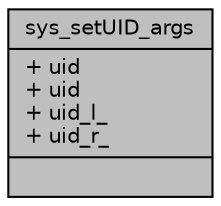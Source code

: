 digraph "sys_setUID_args"
{
 // LATEX_PDF_SIZE
  edge [fontname="Helvetica",fontsize="10",labelfontname="Helvetica",labelfontsize="10"];
  node [fontname="Helvetica",fontsize="10",shape=record];
  Node1 [label="{sys_setUID_args\n|+ uid\l+ uid\l+ uid_l_\l+ uid_r_\l|}",height=0.2,width=0.4,color="black", fillcolor="grey75", style="filled", fontcolor="black",tooltip=" "];
}
